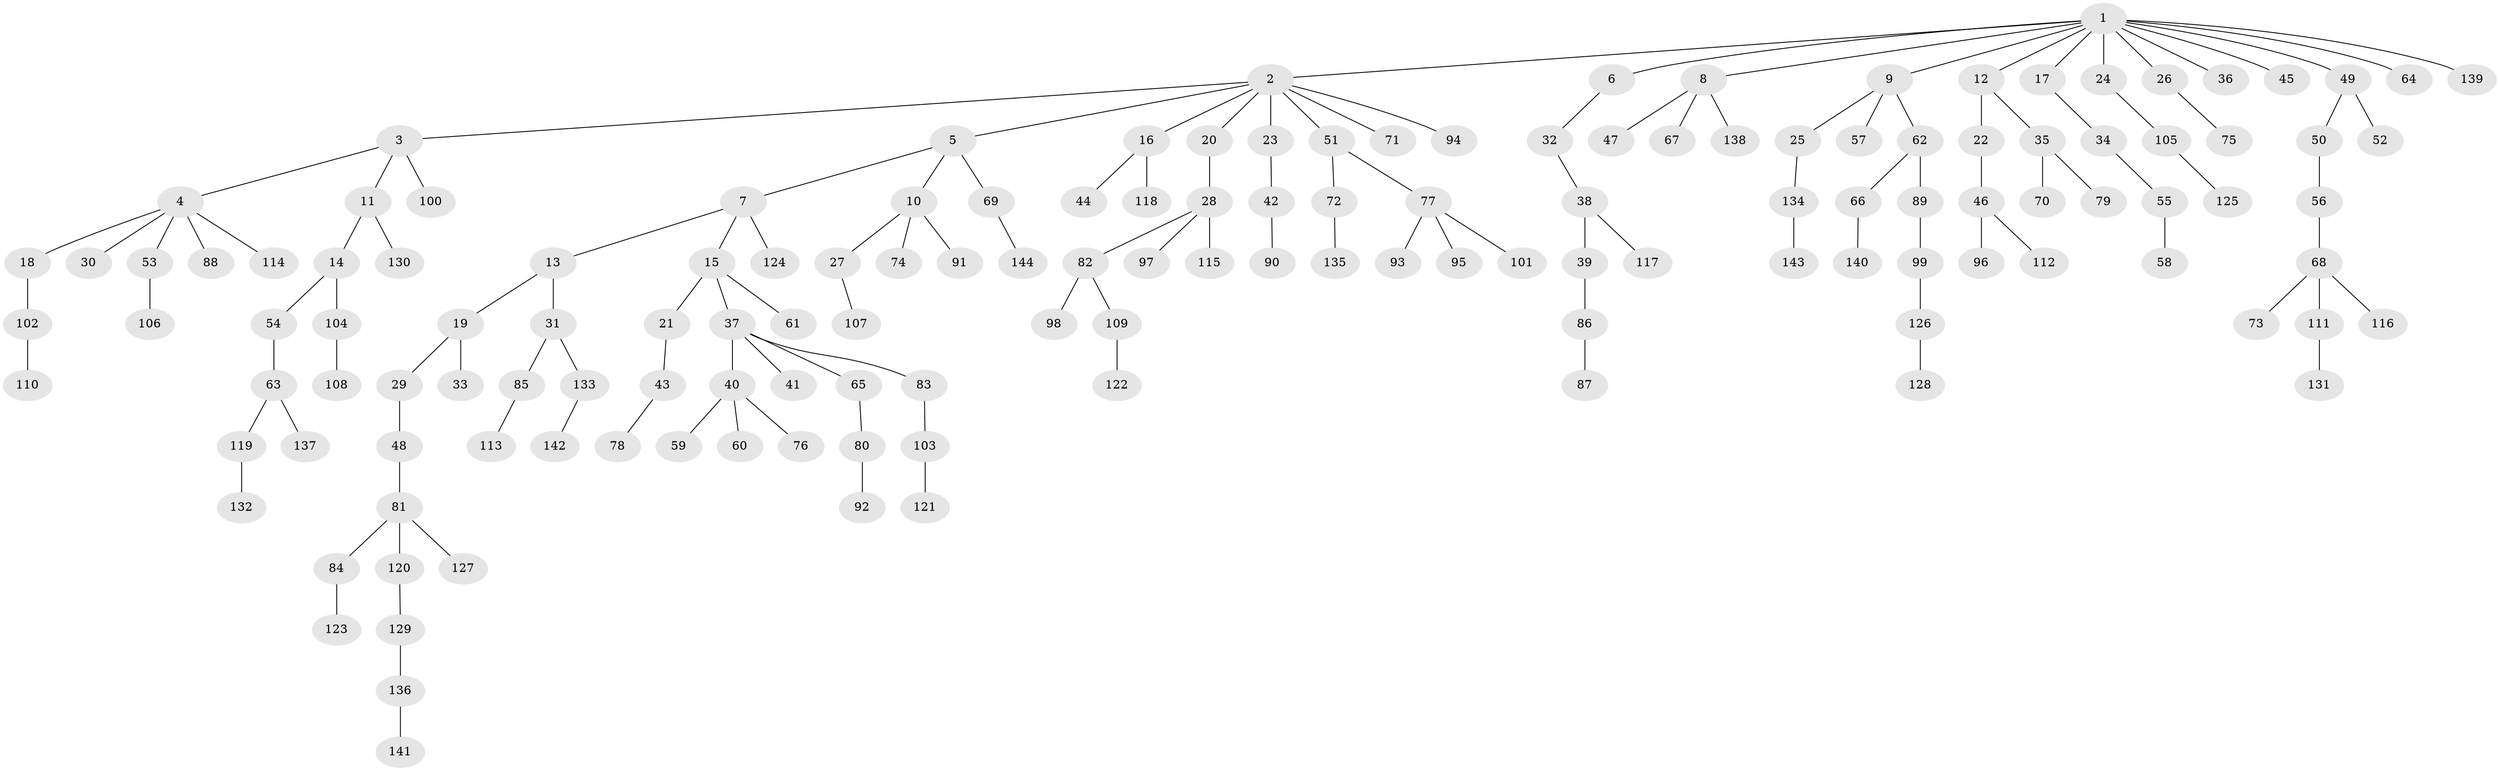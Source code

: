 // Generated by graph-tools (version 1.1) at 2025/53/03/09/25 04:53:43]
// undirected, 144 vertices, 143 edges
graph export_dot {
graph [start="1"]
  node [color=gray90,style=filled];
  1;
  2;
  3;
  4;
  5;
  6;
  7;
  8;
  9;
  10;
  11;
  12;
  13;
  14;
  15;
  16;
  17;
  18;
  19;
  20;
  21;
  22;
  23;
  24;
  25;
  26;
  27;
  28;
  29;
  30;
  31;
  32;
  33;
  34;
  35;
  36;
  37;
  38;
  39;
  40;
  41;
  42;
  43;
  44;
  45;
  46;
  47;
  48;
  49;
  50;
  51;
  52;
  53;
  54;
  55;
  56;
  57;
  58;
  59;
  60;
  61;
  62;
  63;
  64;
  65;
  66;
  67;
  68;
  69;
  70;
  71;
  72;
  73;
  74;
  75;
  76;
  77;
  78;
  79;
  80;
  81;
  82;
  83;
  84;
  85;
  86;
  87;
  88;
  89;
  90;
  91;
  92;
  93;
  94;
  95;
  96;
  97;
  98;
  99;
  100;
  101;
  102;
  103;
  104;
  105;
  106;
  107;
  108;
  109;
  110;
  111;
  112;
  113;
  114;
  115;
  116;
  117;
  118;
  119;
  120;
  121;
  122;
  123;
  124;
  125;
  126;
  127;
  128;
  129;
  130;
  131;
  132;
  133;
  134;
  135;
  136;
  137;
  138;
  139;
  140;
  141;
  142;
  143;
  144;
  1 -- 2;
  1 -- 6;
  1 -- 8;
  1 -- 9;
  1 -- 12;
  1 -- 17;
  1 -- 24;
  1 -- 26;
  1 -- 36;
  1 -- 45;
  1 -- 49;
  1 -- 64;
  1 -- 139;
  2 -- 3;
  2 -- 5;
  2 -- 16;
  2 -- 20;
  2 -- 23;
  2 -- 51;
  2 -- 71;
  2 -- 94;
  3 -- 4;
  3 -- 11;
  3 -- 100;
  4 -- 18;
  4 -- 30;
  4 -- 53;
  4 -- 88;
  4 -- 114;
  5 -- 7;
  5 -- 10;
  5 -- 69;
  6 -- 32;
  7 -- 13;
  7 -- 15;
  7 -- 124;
  8 -- 47;
  8 -- 67;
  8 -- 138;
  9 -- 25;
  9 -- 57;
  9 -- 62;
  10 -- 27;
  10 -- 74;
  10 -- 91;
  11 -- 14;
  11 -- 130;
  12 -- 22;
  12 -- 35;
  13 -- 19;
  13 -- 31;
  14 -- 54;
  14 -- 104;
  15 -- 21;
  15 -- 37;
  15 -- 61;
  16 -- 44;
  16 -- 118;
  17 -- 34;
  18 -- 102;
  19 -- 29;
  19 -- 33;
  20 -- 28;
  21 -- 43;
  22 -- 46;
  23 -- 42;
  24 -- 105;
  25 -- 134;
  26 -- 75;
  27 -- 107;
  28 -- 82;
  28 -- 97;
  28 -- 115;
  29 -- 48;
  31 -- 85;
  31 -- 133;
  32 -- 38;
  34 -- 55;
  35 -- 70;
  35 -- 79;
  37 -- 40;
  37 -- 41;
  37 -- 65;
  37 -- 83;
  38 -- 39;
  38 -- 117;
  39 -- 86;
  40 -- 59;
  40 -- 60;
  40 -- 76;
  42 -- 90;
  43 -- 78;
  46 -- 96;
  46 -- 112;
  48 -- 81;
  49 -- 50;
  49 -- 52;
  50 -- 56;
  51 -- 72;
  51 -- 77;
  53 -- 106;
  54 -- 63;
  55 -- 58;
  56 -- 68;
  62 -- 66;
  62 -- 89;
  63 -- 119;
  63 -- 137;
  65 -- 80;
  66 -- 140;
  68 -- 73;
  68 -- 111;
  68 -- 116;
  69 -- 144;
  72 -- 135;
  77 -- 93;
  77 -- 95;
  77 -- 101;
  80 -- 92;
  81 -- 84;
  81 -- 120;
  81 -- 127;
  82 -- 98;
  82 -- 109;
  83 -- 103;
  84 -- 123;
  85 -- 113;
  86 -- 87;
  89 -- 99;
  99 -- 126;
  102 -- 110;
  103 -- 121;
  104 -- 108;
  105 -- 125;
  109 -- 122;
  111 -- 131;
  119 -- 132;
  120 -- 129;
  126 -- 128;
  129 -- 136;
  133 -- 142;
  134 -- 143;
  136 -- 141;
}
